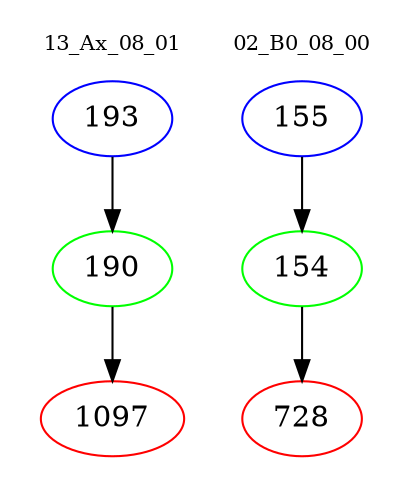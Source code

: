 digraph{
subgraph cluster_0 {
color = white
label = "13_Ax_08_01";
fontsize=10;
T0_193 [label="193", color="blue"]
T0_193 -> T0_190 [color="black"]
T0_190 [label="190", color="green"]
T0_190 -> T0_1097 [color="black"]
T0_1097 [label="1097", color="red"]
}
subgraph cluster_1 {
color = white
label = "02_B0_08_00";
fontsize=10;
T1_155 [label="155", color="blue"]
T1_155 -> T1_154 [color="black"]
T1_154 [label="154", color="green"]
T1_154 -> T1_728 [color="black"]
T1_728 [label="728", color="red"]
}
}
